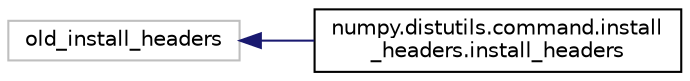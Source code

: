 digraph "Graphical Class Hierarchy"
{
 // LATEX_PDF_SIZE
  edge [fontname="Helvetica",fontsize="10",labelfontname="Helvetica",labelfontsize="10"];
  node [fontname="Helvetica",fontsize="10",shape=record];
  rankdir="LR";
  Node10082 [label="old_install_headers",height=0.2,width=0.4,color="grey75", fillcolor="white", style="filled",tooltip=" "];
  Node10082 -> Node0 [dir="back",color="midnightblue",fontsize="10",style="solid",fontname="Helvetica"];
  Node0 [label="numpy.distutils.command.install\l_headers.install_headers",height=0.2,width=0.4,color="black", fillcolor="white", style="filled",URL="$classnumpy_1_1distutils_1_1command_1_1install__headers_1_1install__headers.html",tooltip=" "];
}
